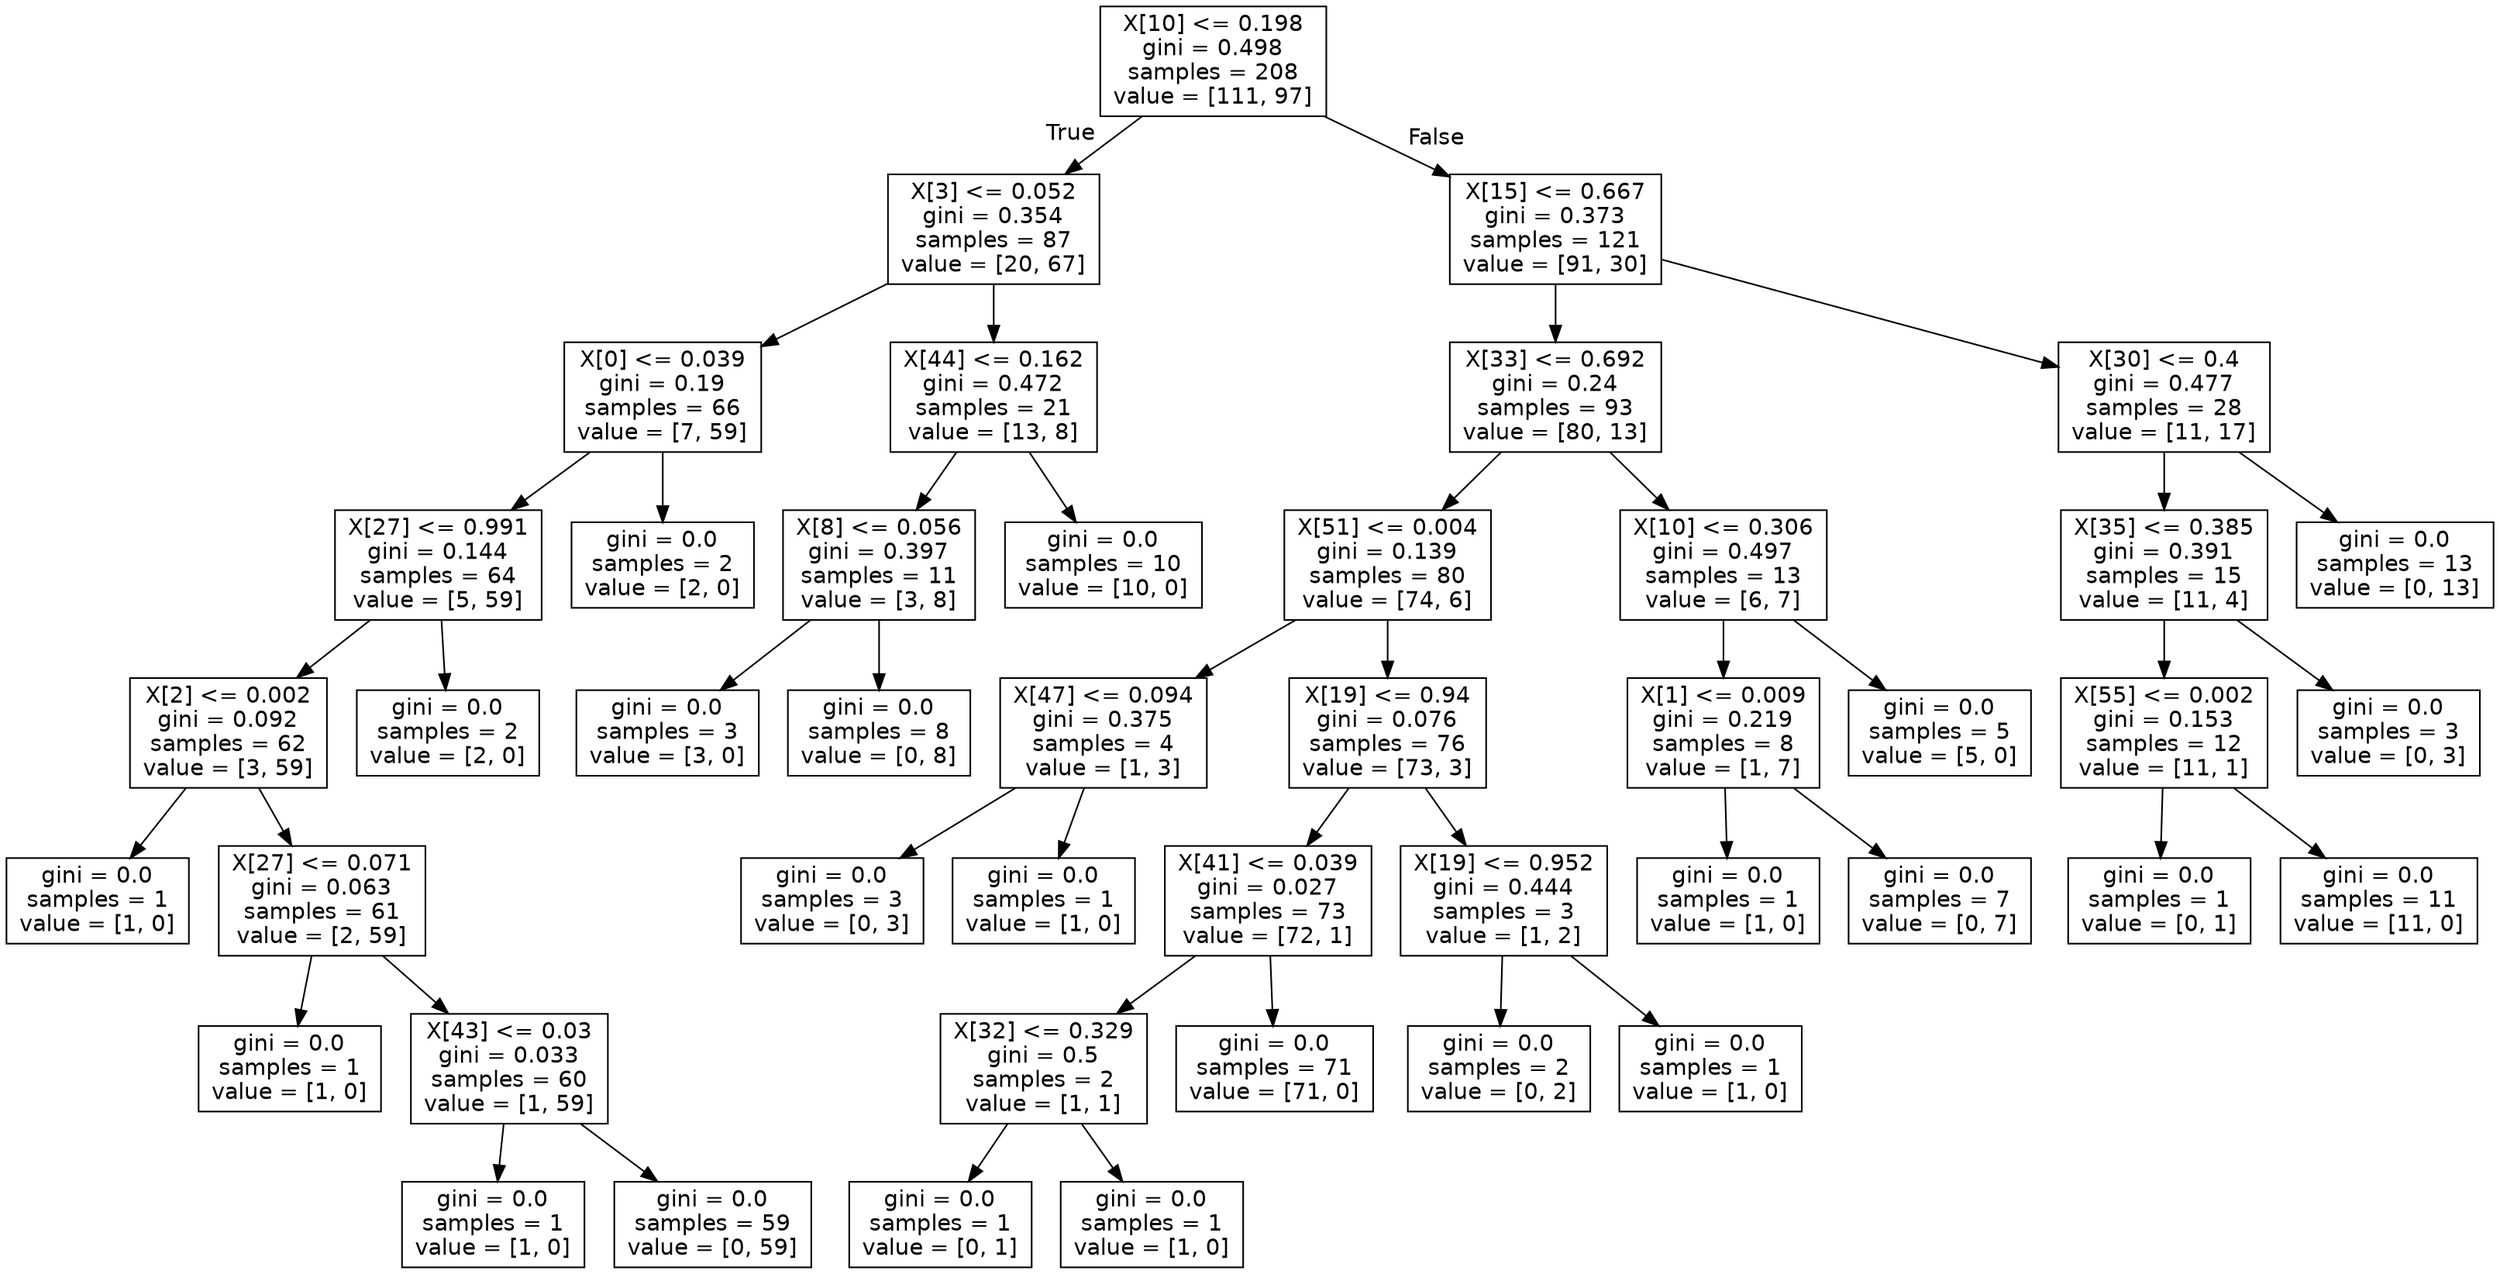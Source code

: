 digraph Tree {
node [shape=box, fontname="helvetica"] ;
edge [fontname="helvetica"] ;
0 [label="X[10] <= 0.198\ngini = 0.498\nsamples = 208\nvalue = [111, 97]"] ;
1 [label="X[3] <= 0.052\ngini = 0.354\nsamples = 87\nvalue = [20, 67]"] ;
0 -> 1 [labeldistance=2.5, labelangle=45, headlabel="True"] ;
2 [label="X[0] <= 0.039\ngini = 0.19\nsamples = 66\nvalue = [7, 59]"] ;
1 -> 2 ;
3 [label="X[27] <= 0.991\ngini = 0.144\nsamples = 64\nvalue = [5, 59]"] ;
2 -> 3 ;
4 [label="X[2] <= 0.002\ngini = 0.092\nsamples = 62\nvalue = [3, 59]"] ;
3 -> 4 ;
5 [label="gini = 0.0\nsamples = 1\nvalue = [1, 0]"] ;
4 -> 5 ;
6 [label="X[27] <= 0.071\ngini = 0.063\nsamples = 61\nvalue = [2, 59]"] ;
4 -> 6 ;
7 [label="gini = 0.0\nsamples = 1\nvalue = [1, 0]"] ;
6 -> 7 ;
8 [label="X[43] <= 0.03\ngini = 0.033\nsamples = 60\nvalue = [1, 59]"] ;
6 -> 8 ;
9 [label="gini = 0.0\nsamples = 1\nvalue = [1, 0]"] ;
8 -> 9 ;
10 [label="gini = 0.0\nsamples = 59\nvalue = [0, 59]"] ;
8 -> 10 ;
11 [label="gini = 0.0\nsamples = 2\nvalue = [2, 0]"] ;
3 -> 11 ;
12 [label="gini = 0.0\nsamples = 2\nvalue = [2, 0]"] ;
2 -> 12 ;
13 [label="X[44] <= 0.162\ngini = 0.472\nsamples = 21\nvalue = [13, 8]"] ;
1 -> 13 ;
14 [label="X[8] <= 0.056\ngini = 0.397\nsamples = 11\nvalue = [3, 8]"] ;
13 -> 14 ;
15 [label="gini = 0.0\nsamples = 3\nvalue = [3, 0]"] ;
14 -> 15 ;
16 [label="gini = 0.0\nsamples = 8\nvalue = [0, 8]"] ;
14 -> 16 ;
17 [label="gini = 0.0\nsamples = 10\nvalue = [10, 0]"] ;
13 -> 17 ;
18 [label="X[15] <= 0.667\ngini = 0.373\nsamples = 121\nvalue = [91, 30]"] ;
0 -> 18 [labeldistance=2.5, labelangle=-45, headlabel="False"] ;
19 [label="X[33] <= 0.692\ngini = 0.24\nsamples = 93\nvalue = [80, 13]"] ;
18 -> 19 ;
20 [label="X[51] <= 0.004\ngini = 0.139\nsamples = 80\nvalue = [74, 6]"] ;
19 -> 20 ;
21 [label="X[47] <= 0.094\ngini = 0.375\nsamples = 4\nvalue = [1, 3]"] ;
20 -> 21 ;
22 [label="gini = 0.0\nsamples = 3\nvalue = [0, 3]"] ;
21 -> 22 ;
23 [label="gini = 0.0\nsamples = 1\nvalue = [1, 0]"] ;
21 -> 23 ;
24 [label="X[19] <= 0.94\ngini = 0.076\nsamples = 76\nvalue = [73, 3]"] ;
20 -> 24 ;
25 [label="X[41] <= 0.039\ngini = 0.027\nsamples = 73\nvalue = [72, 1]"] ;
24 -> 25 ;
26 [label="X[32] <= 0.329\ngini = 0.5\nsamples = 2\nvalue = [1, 1]"] ;
25 -> 26 ;
27 [label="gini = 0.0\nsamples = 1\nvalue = [0, 1]"] ;
26 -> 27 ;
28 [label="gini = 0.0\nsamples = 1\nvalue = [1, 0]"] ;
26 -> 28 ;
29 [label="gini = 0.0\nsamples = 71\nvalue = [71, 0]"] ;
25 -> 29 ;
30 [label="X[19] <= 0.952\ngini = 0.444\nsamples = 3\nvalue = [1, 2]"] ;
24 -> 30 ;
31 [label="gini = 0.0\nsamples = 2\nvalue = [0, 2]"] ;
30 -> 31 ;
32 [label="gini = 0.0\nsamples = 1\nvalue = [1, 0]"] ;
30 -> 32 ;
33 [label="X[10] <= 0.306\ngini = 0.497\nsamples = 13\nvalue = [6, 7]"] ;
19 -> 33 ;
34 [label="X[1] <= 0.009\ngini = 0.219\nsamples = 8\nvalue = [1, 7]"] ;
33 -> 34 ;
35 [label="gini = 0.0\nsamples = 1\nvalue = [1, 0]"] ;
34 -> 35 ;
36 [label="gini = 0.0\nsamples = 7\nvalue = [0, 7]"] ;
34 -> 36 ;
37 [label="gini = 0.0\nsamples = 5\nvalue = [5, 0]"] ;
33 -> 37 ;
38 [label="X[30] <= 0.4\ngini = 0.477\nsamples = 28\nvalue = [11, 17]"] ;
18 -> 38 ;
39 [label="X[35] <= 0.385\ngini = 0.391\nsamples = 15\nvalue = [11, 4]"] ;
38 -> 39 ;
40 [label="X[55] <= 0.002\ngini = 0.153\nsamples = 12\nvalue = [11, 1]"] ;
39 -> 40 ;
41 [label="gini = 0.0\nsamples = 1\nvalue = [0, 1]"] ;
40 -> 41 ;
42 [label="gini = 0.0\nsamples = 11\nvalue = [11, 0]"] ;
40 -> 42 ;
43 [label="gini = 0.0\nsamples = 3\nvalue = [0, 3]"] ;
39 -> 43 ;
44 [label="gini = 0.0\nsamples = 13\nvalue = [0, 13]"] ;
38 -> 44 ;
}